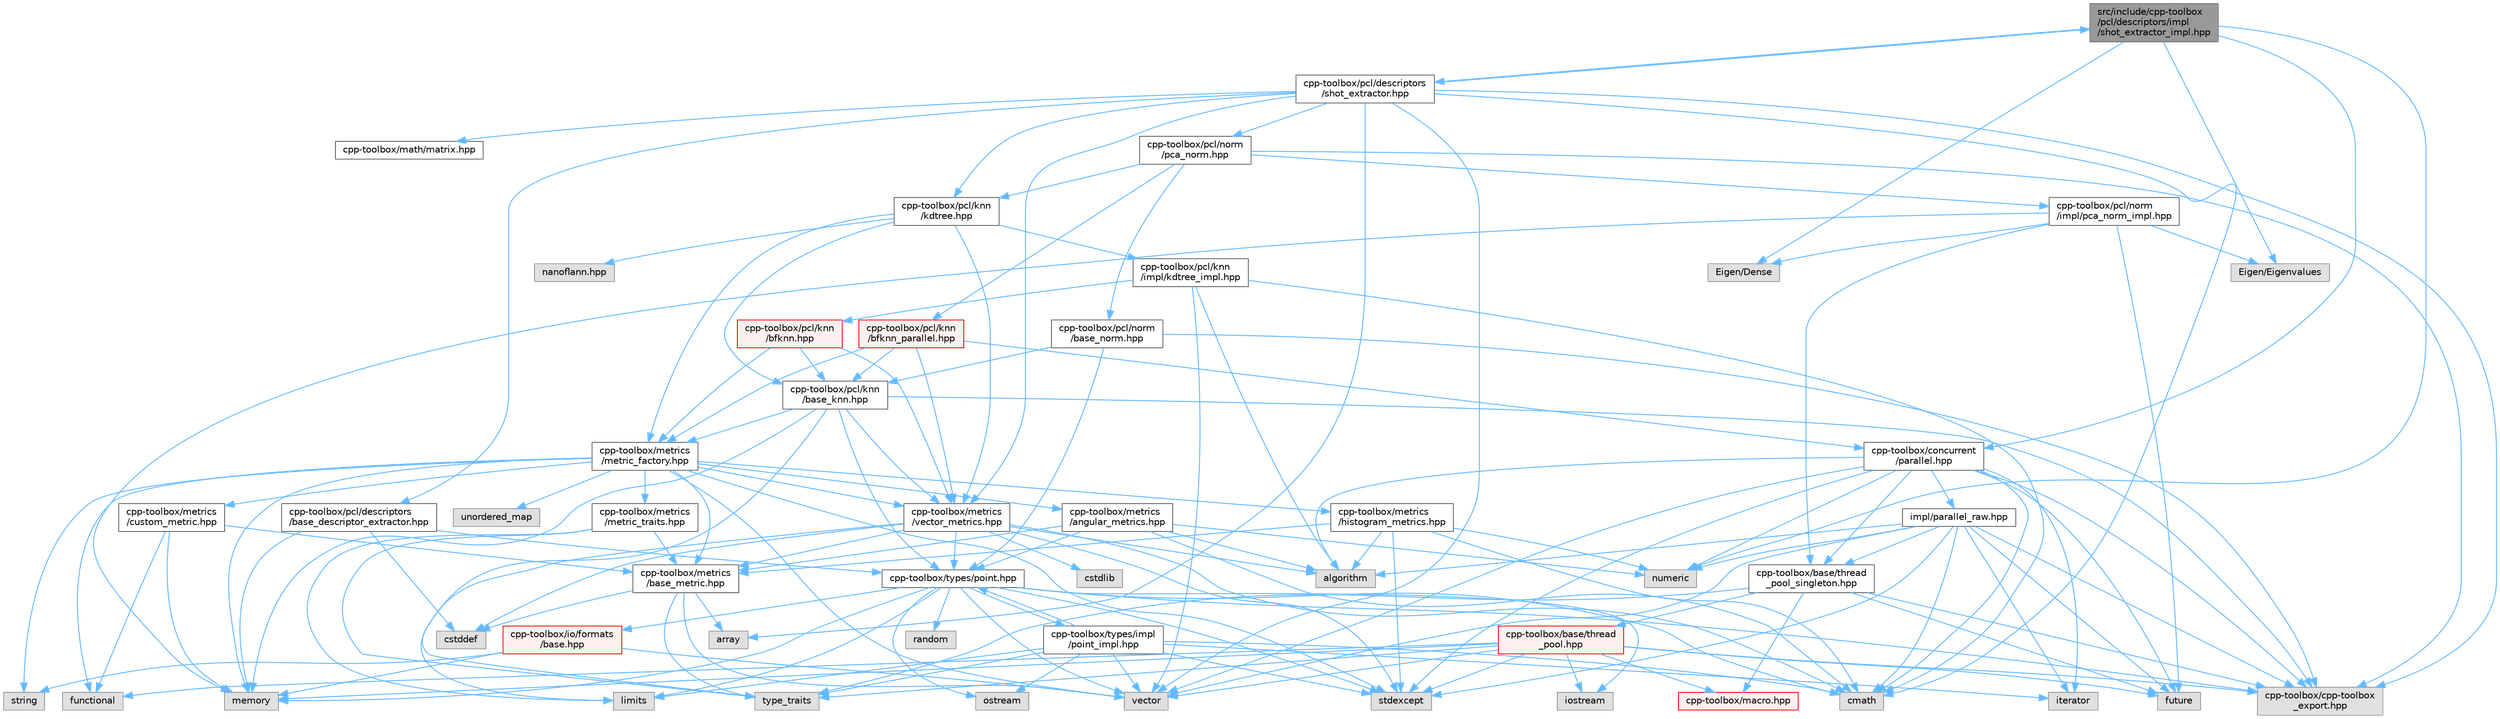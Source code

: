 digraph "src/include/cpp-toolbox/pcl/descriptors/impl/shot_extractor_impl.hpp"
{
 // LATEX_PDF_SIZE
  bgcolor="transparent";
  edge [fontname=Helvetica,fontsize=10,labelfontname=Helvetica,labelfontsize=10];
  node [fontname=Helvetica,fontsize=10,shape=box,height=0.2,width=0.4];
  Node1 [id="Node000001",label="src/include/cpp-toolbox\l/pcl/descriptors/impl\l/shot_extractor_impl.hpp",height=0.2,width=0.4,color="gray40", fillcolor="grey60", style="filled", fontcolor="black",tooltip=" "];
  Node1 -> Node2 [id="edge1_Node000001_Node000002",color="steelblue1",style="solid",tooltip=" "];
  Node2 [id="Node000002",label="cpp-toolbox/pcl/descriptors\l/shot_extractor.hpp",height=0.2,width=0.4,color="grey40", fillcolor="white", style="filled",URL="$shot__extractor_8hpp.html",tooltip=" "];
  Node2 -> Node3 [id="edge2_Node000002_Node000003",color="steelblue1",style="solid",tooltip=" "];
  Node3 [id="Node000003",label="array",height=0.2,width=0.4,color="grey60", fillcolor="#E0E0E0", style="filled",tooltip=" "];
  Node2 -> Node4 [id="edge3_Node000002_Node000004",color="steelblue1",style="solid",tooltip=" "];
  Node4 [id="Node000004",label="cmath",height=0.2,width=0.4,color="grey60", fillcolor="#E0E0E0", style="filled",tooltip=" "];
  Node2 -> Node5 [id="edge4_Node000002_Node000005",color="steelblue1",style="solid",tooltip=" "];
  Node5 [id="Node000005",label="vector",height=0.2,width=0.4,color="grey60", fillcolor="#E0E0E0", style="filled",tooltip=" "];
  Node2 -> Node6 [id="edge5_Node000002_Node000006",color="steelblue1",style="solid",tooltip=" "];
  Node6 [id="Node000006",label="cpp-toolbox/cpp-toolbox\l_export.hpp",height=0.2,width=0.4,color="grey60", fillcolor="#E0E0E0", style="filled",tooltip=" "];
  Node2 -> Node7 [id="edge6_Node000002_Node000007",color="steelblue1",style="solid",tooltip=" "];
  Node7 [id="Node000007",label="cpp-toolbox/math/matrix.hpp",height=0.2,width=0.4,color="grey40", fillcolor="white", style="filled",URL="$matrix_8hpp.html",tooltip=" "];
  Node2 -> Node8 [id="edge7_Node000002_Node000008",color="steelblue1",style="solid",tooltip=" "];
  Node8 [id="Node000008",label="cpp-toolbox/pcl/descriptors\l/base_descriptor_extractor.hpp",height=0.2,width=0.4,color="grey40", fillcolor="white", style="filled",URL="$base__descriptor__extractor_8hpp.html",tooltip=" "];
  Node8 -> Node9 [id="edge8_Node000008_Node000009",color="steelblue1",style="solid",tooltip=" "];
  Node9 [id="Node000009",label="cstddef",height=0.2,width=0.4,color="grey60", fillcolor="#E0E0E0", style="filled",tooltip=" "];
  Node8 -> Node10 [id="edge9_Node000008_Node000010",color="steelblue1",style="solid",tooltip=" "];
  Node10 [id="Node000010",label="memory",height=0.2,width=0.4,color="grey60", fillcolor="#E0E0E0", style="filled",tooltip=" "];
  Node8 -> Node11 [id="edge10_Node000008_Node000011",color="steelblue1",style="solid",tooltip=" "];
  Node11 [id="Node000011",label="cpp-toolbox/types/point.hpp",height=0.2,width=0.4,color="grey40", fillcolor="white", style="filled",URL="$point_8hpp.html",tooltip=" "];
  Node11 -> Node4 [id="edge11_Node000011_Node000004",color="steelblue1",style="solid",tooltip=" "];
  Node11 -> Node12 [id="edge12_Node000011_Node000012",color="steelblue1",style="solid",tooltip=" "];
  Node12 [id="Node000012",label="iostream",height=0.2,width=0.4,color="grey60", fillcolor="#E0E0E0", style="filled",tooltip=" "];
  Node11 -> Node13 [id="edge13_Node000011_Node000013",color="steelblue1",style="solid",tooltip=" "];
  Node13 [id="Node000013",label="limits",height=0.2,width=0.4,color="grey60", fillcolor="#E0E0E0", style="filled",tooltip=" "];
  Node11 -> Node10 [id="edge14_Node000011_Node000010",color="steelblue1",style="solid",tooltip=" "];
  Node11 -> Node14 [id="edge15_Node000011_Node000014",color="steelblue1",style="solid",tooltip=" "];
  Node14 [id="Node000014",label="ostream",height=0.2,width=0.4,color="grey60", fillcolor="#E0E0E0", style="filled",tooltip=" "];
  Node11 -> Node15 [id="edge16_Node000011_Node000015",color="steelblue1",style="solid",tooltip=" "];
  Node15 [id="Node000015",label="random",height=0.2,width=0.4,color="grey60", fillcolor="#E0E0E0", style="filled",tooltip=" "];
  Node11 -> Node16 [id="edge17_Node000011_Node000016",color="steelblue1",style="solid",tooltip=" "];
  Node16 [id="Node000016",label="stdexcept",height=0.2,width=0.4,color="grey60", fillcolor="#E0E0E0", style="filled",tooltip=" "];
  Node11 -> Node5 [id="edge18_Node000011_Node000005",color="steelblue1",style="solid",tooltip=" "];
  Node11 -> Node6 [id="edge19_Node000011_Node000006",color="steelblue1",style="solid",tooltip=" "];
  Node11 -> Node17 [id="edge20_Node000011_Node000017",color="steelblue1",style="solid",tooltip=" "];
  Node17 [id="Node000017",label="cpp-toolbox/io/formats\l/base.hpp",height=0.2,width=0.4,color="red", fillcolor="#FFF0F0", style="filled",URL="$io_2formats_2base_8hpp.html",tooltip=" "];
  Node17 -> Node10 [id="edge21_Node000017_Node000010",color="steelblue1",style="solid",tooltip=" "];
  Node17 -> Node18 [id="edge22_Node000017_Node000018",color="steelblue1",style="solid",tooltip=" "];
  Node18 [id="Node000018",label="string",height=0.2,width=0.4,color="grey60", fillcolor="#E0E0E0", style="filled",tooltip=" "];
  Node17 -> Node5 [id="edge23_Node000017_Node000005",color="steelblue1",style="solid",tooltip=" "];
  Node11 -> Node27 [id="edge24_Node000011_Node000027",color="steelblue1",style="solid",tooltip=" "];
  Node27 [id="Node000027",label="cpp-toolbox/types/impl\l/point_impl.hpp",height=0.2,width=0.4,color="grey40", fillcolor="white", style="filled",URL="$point__impl_8hpp.html",tooltip=" "];
  Node27 -> Node4 [id="edge25_Node000027_Node000004",color="steelblue1",style="solid",tooltip=" "];
  Node27 -> Node28 [id="edge26_Node000027_Node000028",color="steelblue1",style="solid",tooltip=" "];
  Node28 [id="Node000028",label="iterator",height=0.2,width=0.4,color="grey60", fillcolor="#E0E0E0", style="filled",tooltip=" "];
  Node27 -> Node13 [id="edge27_Node000027_Node000013",color="steelblue1",style="solid",tooltip=" "];
  Node27 -> Node14 [id="edge28_Node000027_Node000014",color="steelblue1",style="solid",tooltip=" "];
  Node27 -> Node16 [id="edge29_Node000027_Node000016",color="steelblue1",style="solid",tooltip=" "];
  Node27 -> Node29 [id="edge30_Node000027_Node000029",color="steelblue1",style="solid",tooltip=" "];
  Node29 [id="Node000029",label="type_traits",height=0.2,width=0.4,color="grey60", fillcolor="#E0E0E0", style="filled",tooltip=" "];
  Node27 -> Node5 [id="edge31_Node000027_Node000005",color="steelblue1",style="solid",tooltip=" "];
  Node27 -> Node11 [id="edge32_Node000027_Node000011",color="steelblue1",style="solid",tooltip=" "];
  Node2 -> Node30 [id="edge33_Node000002_Node000030",color="steelblue1",style="solid",tooltip=" "];
  Node30 [id="Node000030",label="cpp-toolbox/pcl/knn\l/kdtree.hpp",height=0.2,width=0.4,color="grey40", fillcolor="white", style="filled",URL="$kdtree_8hpp.html",tooltip=" "];
  Node30 -> Node31 [id="edge34_Node000030_Node000031",color="steelblue1",style="solid",tooltip=" "];
  Node31 [id="Node000031",label="cpp-toolbox/pcl/knn\l/base_knn.hpp",height=0.2,width=0.4,color="grey40", fillcolor="white", style="filled",URL="$base__knn_8hpp.html",tooltip=" "];
  Node31 -> Node10 [id="edge35_Node000031_Node000010",color="steelblue1",style="solid",tooltip=" "];
  Node31 -> Node29 [id="edge36_Node000031_Node000029",color="steelblue1",style="solid",tooltip=" "];
  Node31 -> Node6 [id="edge37_Node000031_Node000006",color="steelblue1",style="solid",tooltip=" "];
  Node31 -> Node11 [id="edge38_Node000031_Node000011",color="steelblue1",style="solid",tooltip=" "];
  Node31 -> Node32 [id="edge39_Node000031_Node000032",color="steelblue1",style="solid",tooltip=" "];
  Node32 [id="Node000032",label="cpp-toolbox/metrics\l/vector_metrics.hpp",height=0.2,width=0.4,color="grey40", fillcolor="white", style="filled",URL="$vector__metrics_8hpp.html",tooltip=" "];
  Node32 -> Node33 [id="edge40_Node000032_Node000033",color="steelblue1",style="solid",tooltip=" "];
  Node33 [id="Node000033",label="algorithm",height=0.2,width=0.4,color="grey60", fillcolor="#E0E0E0", style="filled",tooltip=" "];
  Node32 -> Node4 [id="edge41_Node000032_Node000004",color="steelblue1",style="solid",tooltip=" "];
  Node32 -> Node9 [id="edge42_Node000032_Node000009",color="steelblue1",style="solid",tooltip=" "];
  Node32 -> Node34 [id="edge43_Node000032_Node000034",color="steelblue1",style="solid",tooltip=" "];
  Node34 [id="Node000034",label="cstdlib",height=0.2,width=0.4,color="grey60", fillcolor="#E0E0E0", style="filled",tooltip=" "];
  Node32 -> Node13 [id="edge44_Node000032_Node000013",color="steelblue1",style="solid",tooltip=" "];
  Node32 -> Node16 [id="edge45_Node000032_Node000016",color="steelblue1",style="solid",tooltip=" "];
  Node32 -> Node35 [id="edge46_Node000032_Node000035",color="steelblue1",style="solid",tooltip=" "];
  Node35 [id="Node000035",label="cpp-toolbox/metrics\l/base_metric.hpp",height=0.2,width=0.4,color="grey40", fillcolor="white", style="filled",URL="$base__metric_8hpp.html",tooltip=" "];
  Node35 -> Node9 [id="edge47_Node000035_Node000009",color="steelblue1",style="solid",tooltip=" "];
  Node35 -> Node5 [id="edge48_Node000035_Node000005",color="steelblue1",style="solid",tooltip=" "];
  Node35 -> Node3 [id="edge49_Node000035_Node000003",color="steelblue1",style="solid",tooltip=" "];
  Node35 -> Node29 [id="edge50_Node000035_Node000029",color="steelblue1",style="solid",tooltip=" "];
  Node32 -> Node11 [id="edge51_Node000032_Node000011",color="steelblue1",style="solid",tooltip=" "];
  Node31 -> Node36 [id="edge52_Node000031_Node000036",color="steelblue1",style="solid",tooltip=" "];
  Node36 [id="Node000036",label="cpp-toolbox/metrics\l/metric_factory.hpp",height=0.2,width=0.4,color="grey40", fillcolor="white", style="filled",URL="$metric__factory_8hpp.html",tooltip=" "];
  Node36 -> Node10 [id="edge53_Node000036_Node000010",color="steelblue1",style="solid",tooltip=" "];
  Node36 -> Node18 [id="edge54_Node000036_Node000018",color="steelblue1",style="solid",tooltip=" "];
  Node36 -> Node37 [id="edge55_Node000036_Node000037",color="steelblue1",style="solid",tooltip=" "];
  Node37 [id="Node000037",label="unordered_map",height=0.2,width=0.4,color="grey60", fillcolor="#E0E0E0", style="filled",tooltip=" "];
  Node36 -> Node21 [id="edge56_Node000036_Node000021",color="steelblue1",style="solid",tooltip=" "];
  Node21 [id="Node000021",label="functional",height=0.2,width=0.4,color="grey60", fillcolor="#E0E0E0", style="filled",tooltip=" "];
  Node36 -> Node16 [id="edge57_Node000036_Node000016",color="steelblue1",style="solid",tooltip=" "];
  Node36 -> Node5 [id="edge58_Node000036_Node000005",color="steelblue1",style="solid",tooltip=" "];
  Node36 -> Node35 [id="edge59_Node000036_Node000035",color="steelblue1",style="solid",tooltip=" "];
  Node36 -> Node38 [id="edge60_Node000036_Node000038",color="steelblue1",style="solid",tooltip=" "];
  Node38 [id="Node000038",label="cpp-toolbox/metrics\l/metric_traits.hpp",height=0.2,width=0.4,color="grey40", fillcolor="white", style="filled",URL="$metric__traits_8hpp.html",tooltip=" "];
  Node38 -> Node29 [id="edge61_Node000038_Node000029",color="steelblue1",style="solid",tooltip=" "];
  Node38 -> Node13 [id="edge62_Node000038_Node000013",color="steelblue1",style="solid",tooltip=" "];
  Node38 -> Node35 [id="edge63_Node000038_Node000035",color="steelblue1",style="solid",tooltip=" "];
  Node36 -> Node32 [id="edge64_Node000036_Node000032",color="steelblue1",style="solid",tooltip=" "];
  Node36 -> Node39 [id="edge65_Node000036_Node000039",color="steelblue1",style="solid",tooltip=" "];
  Node39 [id="Node000039",label="cpp-toolbox/metrics\l/histogram_metrics.hpp",height=0.2,width=0.4,color="grey40", fillcolor="white", style="filled",URL="$histogram__metrics_8hpp.html",tooltip=" "];
  Node39 -> Node33 [id="edge66_Node000039_Node000033",color="steelblue1",style="solid",tooltip=" "];
  Node39 -> Node4 [id="edge67_Node000039_Node000004",color="steelblue1",style="solid",tooltip=" "];
  Node39 -> Node40 [id="edge68_Node000039_Node000040",color="steelblue1",style="solid",tooltip=" "];
  Node40 [id="Node000040",label="numeric",height=0.2,width=0.4,color="grey60", fillcolor="#E0E0E0", style="filled",tooltip=" "];
  Node39 -> Node16 [id="edge69_Node000039_Node000016",color="steelblue1",style="solid",tooltip=" "];
  Node39 -> Node35 [id="edge70_Node000039_Node000035",color="steelblue1",style="solid",tooltip=" "];
  Node36 -> Node41 [id="edge71_Node000036_Node000041",color="steelblue1",style="solid",tooltip=" "];
  Node41 [id="Node000041",label="cpp-toolbox/metrics\l/angular_metrics.hpp",height=0.2,width=0.4,color="grey40", fillcolor="white", style="filled",URL="$angular__metrics_8hpp.html",tooltip=" "];
  Node41 -> Node33 [id="edge72_Node000041_Node000033",color="steelblue1",style="solid",tooltip=" "];
  Node41 -> Node4 [id="edge73_Node000041_Node000004",color="steelblue1",style="solid",tooltip=" "];
  Node41 -> Node40 [id="edge74_Node000041_Node000040",color="steelblue1",style="solid",tooltip=" "];
  Node41 -> Node35 [id="edge75_Node000041_Node000035",color="steelblue1",style="solid",tooltip=" "];
  Node41 -> Node11 [id="edge76_Node000041_Node000011",color="steelblue1",style="solid",tooltip=" "];
  Node36 -> Node42 [id="edge77_Node000036_Node000042",color="steelblue1",style="solid",tooltip=" "];
  Node42 [id="Node000042",label="cpp-toolbox/metrics\l/custom_metric.hpp",height=0.2,width=0.4,color="grey40", fillcolor="white", style="filled",URL="$custom__metric_8hpp.html",tooltip=" "];
  Node42 -> Node21 [id="edge78_Node000042_Node000021",color="steelblue1",style="solid",tooltip=" "];
  Node42 -> Node10 [id="edge79_Node000042_Node000010",color="steelblue1",style="solid",tooltip=" "];
  Node42 -> Node35 [id="edge80_Node000042_Node000035",color="steelblue1",style="solid",tooltip=" "];
  Node30 -> Node36 [id="edge81_Node000030_Node000036",color="steelblue1",style="solid",tooltip=" "];
  Node30 -> Node32 [id="edge82_Node000030_Node000032",color="steelblue1",style="solid",tooltip=" "];
  Node30 -> Node43 [id="edge83_Node000030_Node000043",color="steelblue1",style="solid",tooltip=" "];
  Node43 [id="Node000043",label="nanoflann.hpp",height=0.2,width=0.4,color="grey60", fillcolor="#E0E0E0", style="filled",tooltip=" "];
  Node30 -> Node44 [id="edge84_Node000030_Node000044",color="steelblue1",style="solid",tooltip=" "];
  Node44 [id="Node000044",label="cpp-toolbox/pcl/knn\l/impl/kdtree_impl.hpp",height=0.2,width=0.4,color="grey40", fillcolor="white", style="filled",URL="$kdtree__impl_8hpp.html",tooltip=" "];
  Node44 -> Node33 [id="edge85_Node000044_Node000033",color="steelblue1",style="solid",tooltip=" "];
  Node44 -> Node4 [id="edge86_Node000044_Node000004",color="steelblue1",style="solid",tooltip=" "];
  Node44 -> Node5 [id="edge87_Node000044_Node000005",color="steelblue1",style="solid",tooltip=" "];
  Node44 -> Node45 [id="edge88_Node000044_Node000045",color="steelblue1",style="solid",tooltip=" "];
  Node45 [id="Node000045",label="cpp-toolbox/pcl/knn\l/bfknn.hpp",height=0.2,width=0.4,color="red", fillcolor="#FFF0F0", style="filled",URL="$bfknn_8hpp.html",tooltip=" "];
  Node45 -> Node31 [id="edge89_Node000045_Node000031",color="steelblue1",style="solid",tooltip=" "];
  Node45 -> Node36 [id="edge90_Node000045_Node000036",color="steelblue1",style="solid",tooltip=" "];
  Node45 -> Node32 [id="edge91_Node000045_Node000032",color="steelblue1",style="solid",tooltip=" "];
  Node2 -> Node48 [id="edge92_Node000002_Node000048",color="steelblue1",style="solid",tooltip=" "];
  Node48 [id="Node000048",label="cpp-toolbox/pcl/norm\l/pca_norm.hpp",height=0.2,width=0.4,color="grey40", fillcolor="white", style="filled",URL="$pca__norm_8hpp.html",tooltip=" "];
  Node48 -> Node6 [id="edge93_Node000048_Node000006",color="steelblue1",style="solid",tooltip=" "];
  Node48 -> Node49 [id="edge94_Node000048_Node000049",color="steelblue1",style="solid",tooltip=" "];
  Node49 [id="Node000049",label="cpp-toolbox/pcl/knn\l/bfknn_parallel.hpp",height=0.2,width=0.4,color="red", fillcolor="#FFF0F0", style="filled",URL="$bfknn__parallel_8hpp.html",tooltip=" "];
  Node49 -> Node50 [id="edge95_Node000049_Node000050",color="steelblue1",style="solid",tooltip=" "];
  Node50 [id="Node000050",label="cpp-toolbox/concurrent\l/parallel.hpp",height=0.2,width=0.4,color="grey40", fillcolor="white", style="filled",URL="$parallel_8hpp.html",tooltip=" "];
  Node50 -> Node33 [id="edge96_Node000050_Node000033",color="steelblue1",style="solid",tooltip=" "];
  Node50 -> Node4 [id="edge97_Node000050_Node000004",color="steelblue1",style="solid",tooltip=" "];
  Node50 -> Node51 [id="edge98_Node000050_Node000051",color="steelblue1",style="solid",tooltip=" "];
  Node51 [id="Node000051",label="future",height=0.2,width=0.4,color="grey60", fillcolor="#E0E0E0", style="filled",tooltip=" "];
  Node50 -> Node28 [id="edge99_Node000050_Node000028",color="steelblue1",style="solid",tooltip=" "];
  Node50 -> Node40 [id="edge100_Node000050_Node000040",color="steelblue1",style="solid",tooltip=" "];
  Node50 -> Node16 [id="edge101_Node000050_Node000016",color="steelblue1",style="solid",tooltip=" "];
  Node50 -> Node5 [id="edge102_Node000050_Node000005",color="steelblue1",style="solid",tooltip=" "];
  Node50 -> Node6 [id="edge103_Node000050_Node000006",color="steelblue1",style="solid",tooltip=" "];
  Node50 -> Node52 [id="edge104_Node000050_Node000052",color="steelblue1",style="solid",tooltip=" "];
  Node52 [id="Node000052",label="cpp-toolbox/base/thread\l_pool_singleton.hpp",height=0.2,width=0.4,color="grey40", fillcolor="white", style="filled",URL="$thread__pool__singleton_8hpp.html",tooltip=" "];
  Node52 -> Node51 [id="edge105_Node000052_Node000051",color="steelblue1",style="solid",tooltip=" "];
  Node52 -> Node29 [id="edge106_Node000052_Node000029",color="steelblue1",style="solid",tooltip=" "];
  Node52 -> Node6 [id="edge107_Node000052_Node000006",color="steelblue1",style="solid",tooltip=" "];
  Node52 -> Node22 [id="edge108_Node000052_Node000022",color="steelblue1",style="solid",tooltip=" "];
  Node22 [id="Node000022",label="cpp-toolbox/macro.hpp",height=0.2,width=0.4,color="red", fillcolor="#FFF0F0", style="filled",URL="$macro_8hpp.html",tooltip="通用的编译器、平台、架构检测和实用宏定义 / Common macros for compiler, platform, architecture detection and utility macro..."];
  Node52 -> Node53 [id="edge109_Node000052_Node000053",color="steelblue1",style="solid",tooltip=" "];
  Node53 [id="Node000053",label="cpp-toolbox/base/thread\l_pool.hpp",height=0.2,width=0.4,color="red", fillcolor="#FFF0F0", style="filled",URL="$thread__pool_8hpp.html",tooltip=" "];
  Node53 -> Node21 [id="edge110_Node000053_Node000021",color="steelblue1",style="solid",tooltip=" "];
  Node53 -> Node51 [id="edge111_Node000053_Node000051",color="steelblue1",style="solid",tooltip=" "];
  Node53 -> Node12 [id="edge112_Node000053_Node000012",color="steelblue1",style="solid",tooltip=" "];
  Node53 -> Node10 [id="edge113_Node000053_Node000010",color="steelblue1",style="solid",tooltip=" "];
  Node53 -> Node16 [id="edge114_Node000053_Node000016",color="steelblue1",style="solid",tooltip=" "];
  Node53 -> Node29 [id="edge115_Node000053_Node000029",color="steelblue1",style="solid",tooltip=" "];
  Node53 -> Node5 [id="edge116_Node000053_Node000005",color="steelblue1",style="solid",tooltip=" "];
  Node53 -> Node6 [id="edge117_Node000053_Node000006",color="steelblue1",style="solid",tooltip=" "];
  Node53 -> Node22 [id="edge118_Node000053_Node000022",color="steelblue1",style="solid",tooltip=" "];
  Node50 -> Node60 [id="edge119_Node000050_Node000060",color="steelblue1",style="solid",tooltip=" "];
  Node60 [id="Node000060",label="impl/parallel_raw.hpp",height=0.2,width=0.4,color="grey40", fillcolor="white", style="filled",URL="$parallel__raw_8hpp.html",tooltip=" "];
  Node60 -> Node33 [id="edge120_Node000060_Node000033",color="steelblue1",style="solid",tooltip=" "];
  Node60 -> Node4 [id="edge121_Node000060_Node000004",color="steelblue1",style="solid",tooltip=" "];
  Node60 -> Node51 [id="edge122_Node000060_Node000051",color="steelblue1",style="solid",tooltip=" "];
  Node60 -> Node28 [id="edge123_Node000060_Node000028",color="steelblue1",style="solid",tooltip=" "];
  Node60 -> Node40 [id="edge124_Node000060_Node000040",color="steelblue1",style="solid",tooltip=" "];
  Node60 -> Node16 [id="edge125_Node000060_Node000016",color="steelblue1",style="solid",tooltip=" "];
  Node60 -> Node5 [id="edge126_Node000060_Node000005",color="steelblue1",style="solid",tooltip=" "];
  Node60 -> Node52 [id="edge127_Node000060_Node000052",color="steelblue1",style="solid",tooltip=" "];
  Node60 -> Node6 [id="edge128_Node000060_Node000006",color="steelblue1",style="solid",tooltip=" "];
  Node49 -> Node31 [id="edge129_Node000049_Node000031",color="steelblue1",style="solid",tooltip=" "];
  Node49 -> Node36 [id="edge130_Node000049_Node000036",color="steelblue1",style="solid",tooltip=" "];
  Node49 -> Node32 [id="edge131_Node000049_Node000032",color="steelblue1",style="solid",tooltip=" "];
  Node48 -> Node30 [id="edge132_Node000048_Node000030",color="steelblue1",style="solid",tooltip=" "];
  Node48 -> Node62 [id="edge133_Node000048_Node000062",color="steelblue1",style="solid",tooltip=" "];
  Node62 [id="Node000062",label="cpp-toolbox/pcl/norm\l/base_norm.hpp",height=0.2,width=0.4,color="grey40", fillcolor="white", style="filled",URL="$base__norm_8hpp.html",tooltip=" "];
  Node62 -> Node6 [id="edge134_Node000062_Node000006",color="steelblue1",style="solid",tooltip=" "];
  Node62 -> Node31 [id="edge135_Node000062_Node000031",color="steelblue1",style="solid",tooltip=" "];
  Node62 -> Node11 [id="edge136_Node000062_Node000011",color="steelblue1",style="solid",tooltip=" "];
  Node48 -> Node63 [id="edge137_Node000048_Node000063",color="steelblue1",style="solid",tooltip=" "];
  Node63 [id="Node000063",label="cpp-toolbox/pcl/norm\l/impl/pca_norm_impl.hpp",height=0.2,width=0.4,color="grey40", fillcolor="white", style="filled",URL="$pca__norm__impl_8hpp.html",tooltip=" "];
  Node63 -> Node64 [id="edge138_Node000063_Node000064",color="steelblue1",style="solid",tooltip=" "];
  Node64 [id="Node000064",label="Eigen/Dense",height=0.2,width=0.4,color="grey60", fillcolor="#E0E0E0", style="filled",tooltip=" "];
  Node63 -> Node65 [id="edge139_Node000063_Node000065",color="steelblue1",style="solid",tooltip=" "];
  Node65 [id="Node000065",label="Eigen/Eigenvalues",height=0.2,width=0.4,color="grey60", fillcolor="#E0E0E0", style="filled",tooltip=" "];
  Node63 -> Node52 [id="edge140_Node000063_Node000052",color="steelblue1",style="solid",tooltip=" "];
  Node63 -> Node51 [id="edge141_Node000063_Node000051",color="steelblue1",style="solid",tooltip=" "];
  Node63 -> Node10 [id="edge142_Node000063_Node000010",color="steelblue1",style="solid",tooltip=" "];
  Node2 -> Node32 [id="edge143_Node000002_Node000032",color="steelblue1",style="solid",tooltip=" "];
  Node2 -> Node1 [id="edge144_Node000002_Node000001",color="steelblue1",style="solid",tooltip=" "];
  Node1 -> Node40 [id="edge145_Node000001_Node000040",color="steelblue1",style="solid",tooltip=" "];
  Node1 -> Node50 [id="edge146_Node000001_Node000050",color="steelblue1",style="solid",tooltip=" "];
  Node1 -> Node64 [id="edge147_Node000001_Node000064",color="steelblue1",style="solid",tooltip=" "];
  Node1 -> Node65 [id="edge148_Node000001_Node000065",color="steelblue1",style="solid",tooltip=" "];
}
